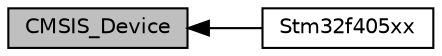 digraph "CMSIS_Device"
{
  edge [fontname="Helvetica",fontsize="10",labelfontname="Helvetica",labelfontsize="10"];
  node [fontname="Helvetica",fontsize="10",shape=box];
  rankdir=LR;
  Node1 [label="CMSIS_Device",height=0.2,width=0.4,color="black", fillcolor="grey75", style="filled", fontcolor="black",tooltip=" "];
  Node2 [label="Stm32f405xx",height=0.2,width=0.4,color="black", fillcolor="white", style="filled",URL="$group__stm32f405xx.html",tooltip=" "];
  Node1->Node2 [shape=plaintext, dir="back", style="solid"];
}
